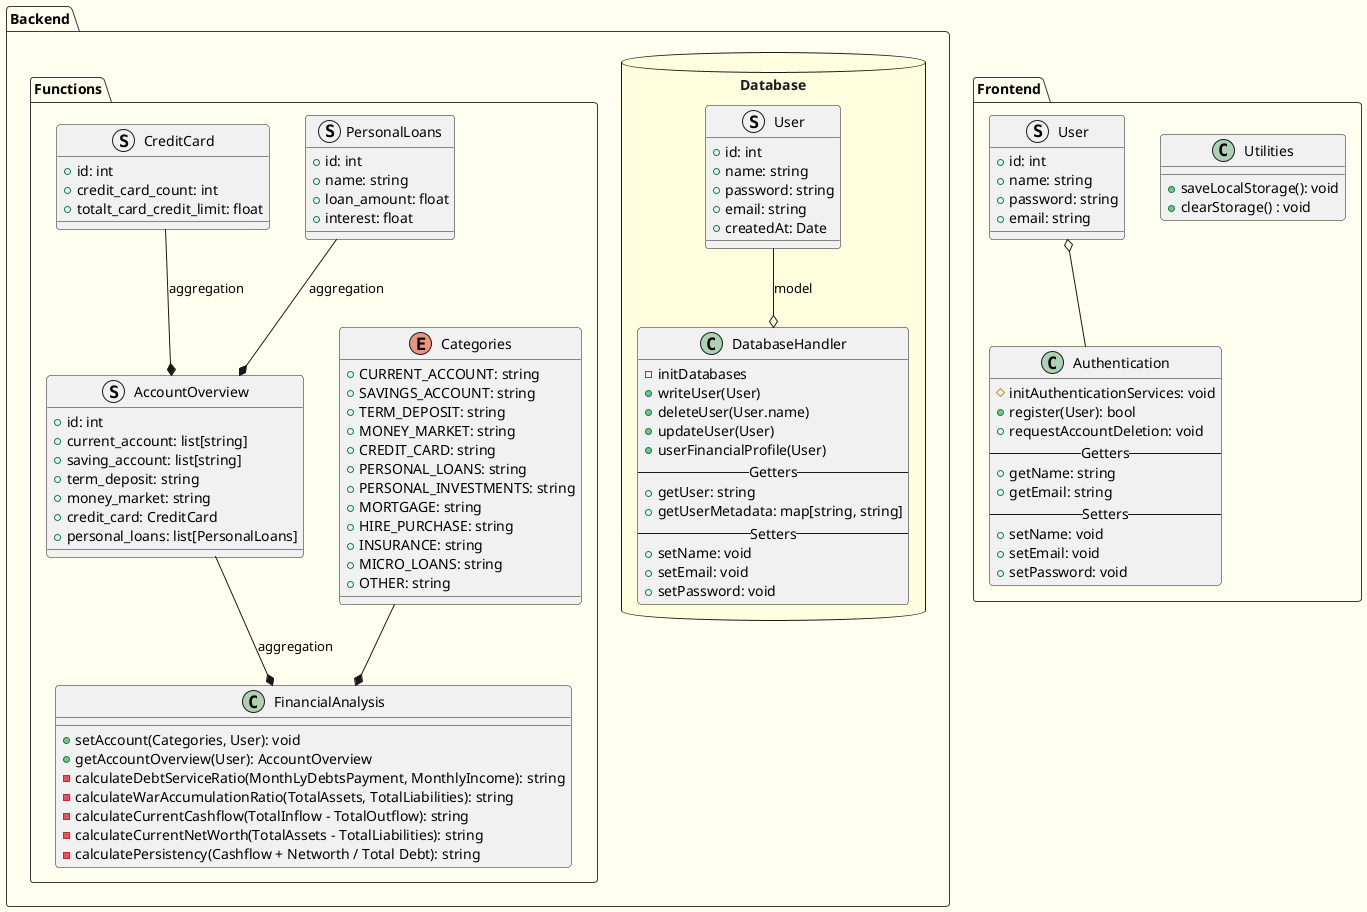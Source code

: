 @startuml Logic Components

!theme mars

skinparam handwritten false
skinparam shadowing false
skinparam backgroundColor #FFFFF0

package Backend {
    package Database <<Database>> #LightYellow {
        class DatabaseHandler {
            - initDatabases
            + writeUser(User)
            + deleteUser(User.name)
            + updateUser(User)
            + userFinancialProfile(User)
            --Getters--
            + getUser: string
            + getUserMetadata: map[string, string]
            --Setters--
            + setName: void
            + setEmail: void
            + setPassword: void
        }

        struct User {
            + id: int
            + name: string
            + password: string
            + email: string
            + createdAt: Date
        }
    }

    package Functions {
        enum Categories {
            + CURRENT_ACCOUNT: string
            + SAVINGS_ACCOUNT: string
            + TERM_DEPOSIT: string
            + MONEY_MARKET: string
            + CREDIT_CARD: string
            + PERSONAL_LOANS: string
            + PERSONAL_INVESTMENTS: string
            + MORTGAGE: string
            + HIRE_PURCHASE: string
            + INSURANCE: string
            + MICRO_LOANS: string
            + OTHER: string
        }

        struct AccountOverview {
            + id: int
            + current_account: list[string]
            + saving_account: list[string]
            + term_deposit: string
            + money_market: string
            + credit_card: CreditCard
            + personal_loans: list[PersonalLoans]
        }

        struct PersonalLoans {
            + id: int
            + name: string
            + loan_amount: float
            + interest: float
        }

        struct CreditCard {
            + id: int
            + credit_card_count: int
            + totalt_card_credit_limit: float
        }

        class FinancialAnalysis {
            + setAccount(Categories, User): void
            + getAccountOverview(User): AccountOverview
            - calculateDebtServiceRatio(MonthLyDebtsPayment, MonthlyIncome): string 
            - calculateWarAccumulationRatio(TotalAssets, TotalLiabilities): string
            - calculateCurrentCashflow(TotalInflow - TotalOutflow): string
            - calculateCurrentNetWorth(TotalAssets - TotalLiabilities): string
            - calculatePersistency(Cashflow + Networth / Total Debt): string
        }
    }

    ' note bottom of calculateDebtServiceRatio
    '     Debt Service Ratio (DSR):
    '     This method calculates the Debt Service Ratio based on monthly debt payments and income.
    '     It returns a string representing the DSR value.

    '     Summary of DSR Interpretations:
    '     - <&lt; 30% &gt;: Healthy, low risk, strong financial position (Good)
    '     - <&lt; 30% - 40% &gt;: Manageable, generally acceptable (Neutral/Acceptable)
    '     - <&lt; > 40% &gt;: Higher debt load, increased financial strain (Risky/Bad)
    '     - <&lt; > 50% &gt;: Financially overburdened, high risk (Very Bad)
    ' end note

    User --o DatabaseHandler :model
    Categories --* FinancialAnalysis

    AccountOverview --* FinancialAnalysis :aggregation
    CreditCard --* AccountOverview :aggregation
    PersonalLoans --* AccountOverview :aggregation

    ' Functions --o Database: Align
}

package Frontend {
    class Authentication {
        # initAuthenticationServices: void
        + register(User): bool
        + requestAccountDeletion: void
        --Getters--
        + getName: string
        + getEmail: string
        --Setters--
        + setName: void
        + setEmail: void
        + setPassword: void
    }

    class Utilities {
        + saveLocalStorage(): void
        + clearStorage() : void
    }

    struct User {
        + id: int
        + name: string
        + password: string 
        + email: string
    }

    User o-- Authentication
}

@enduml